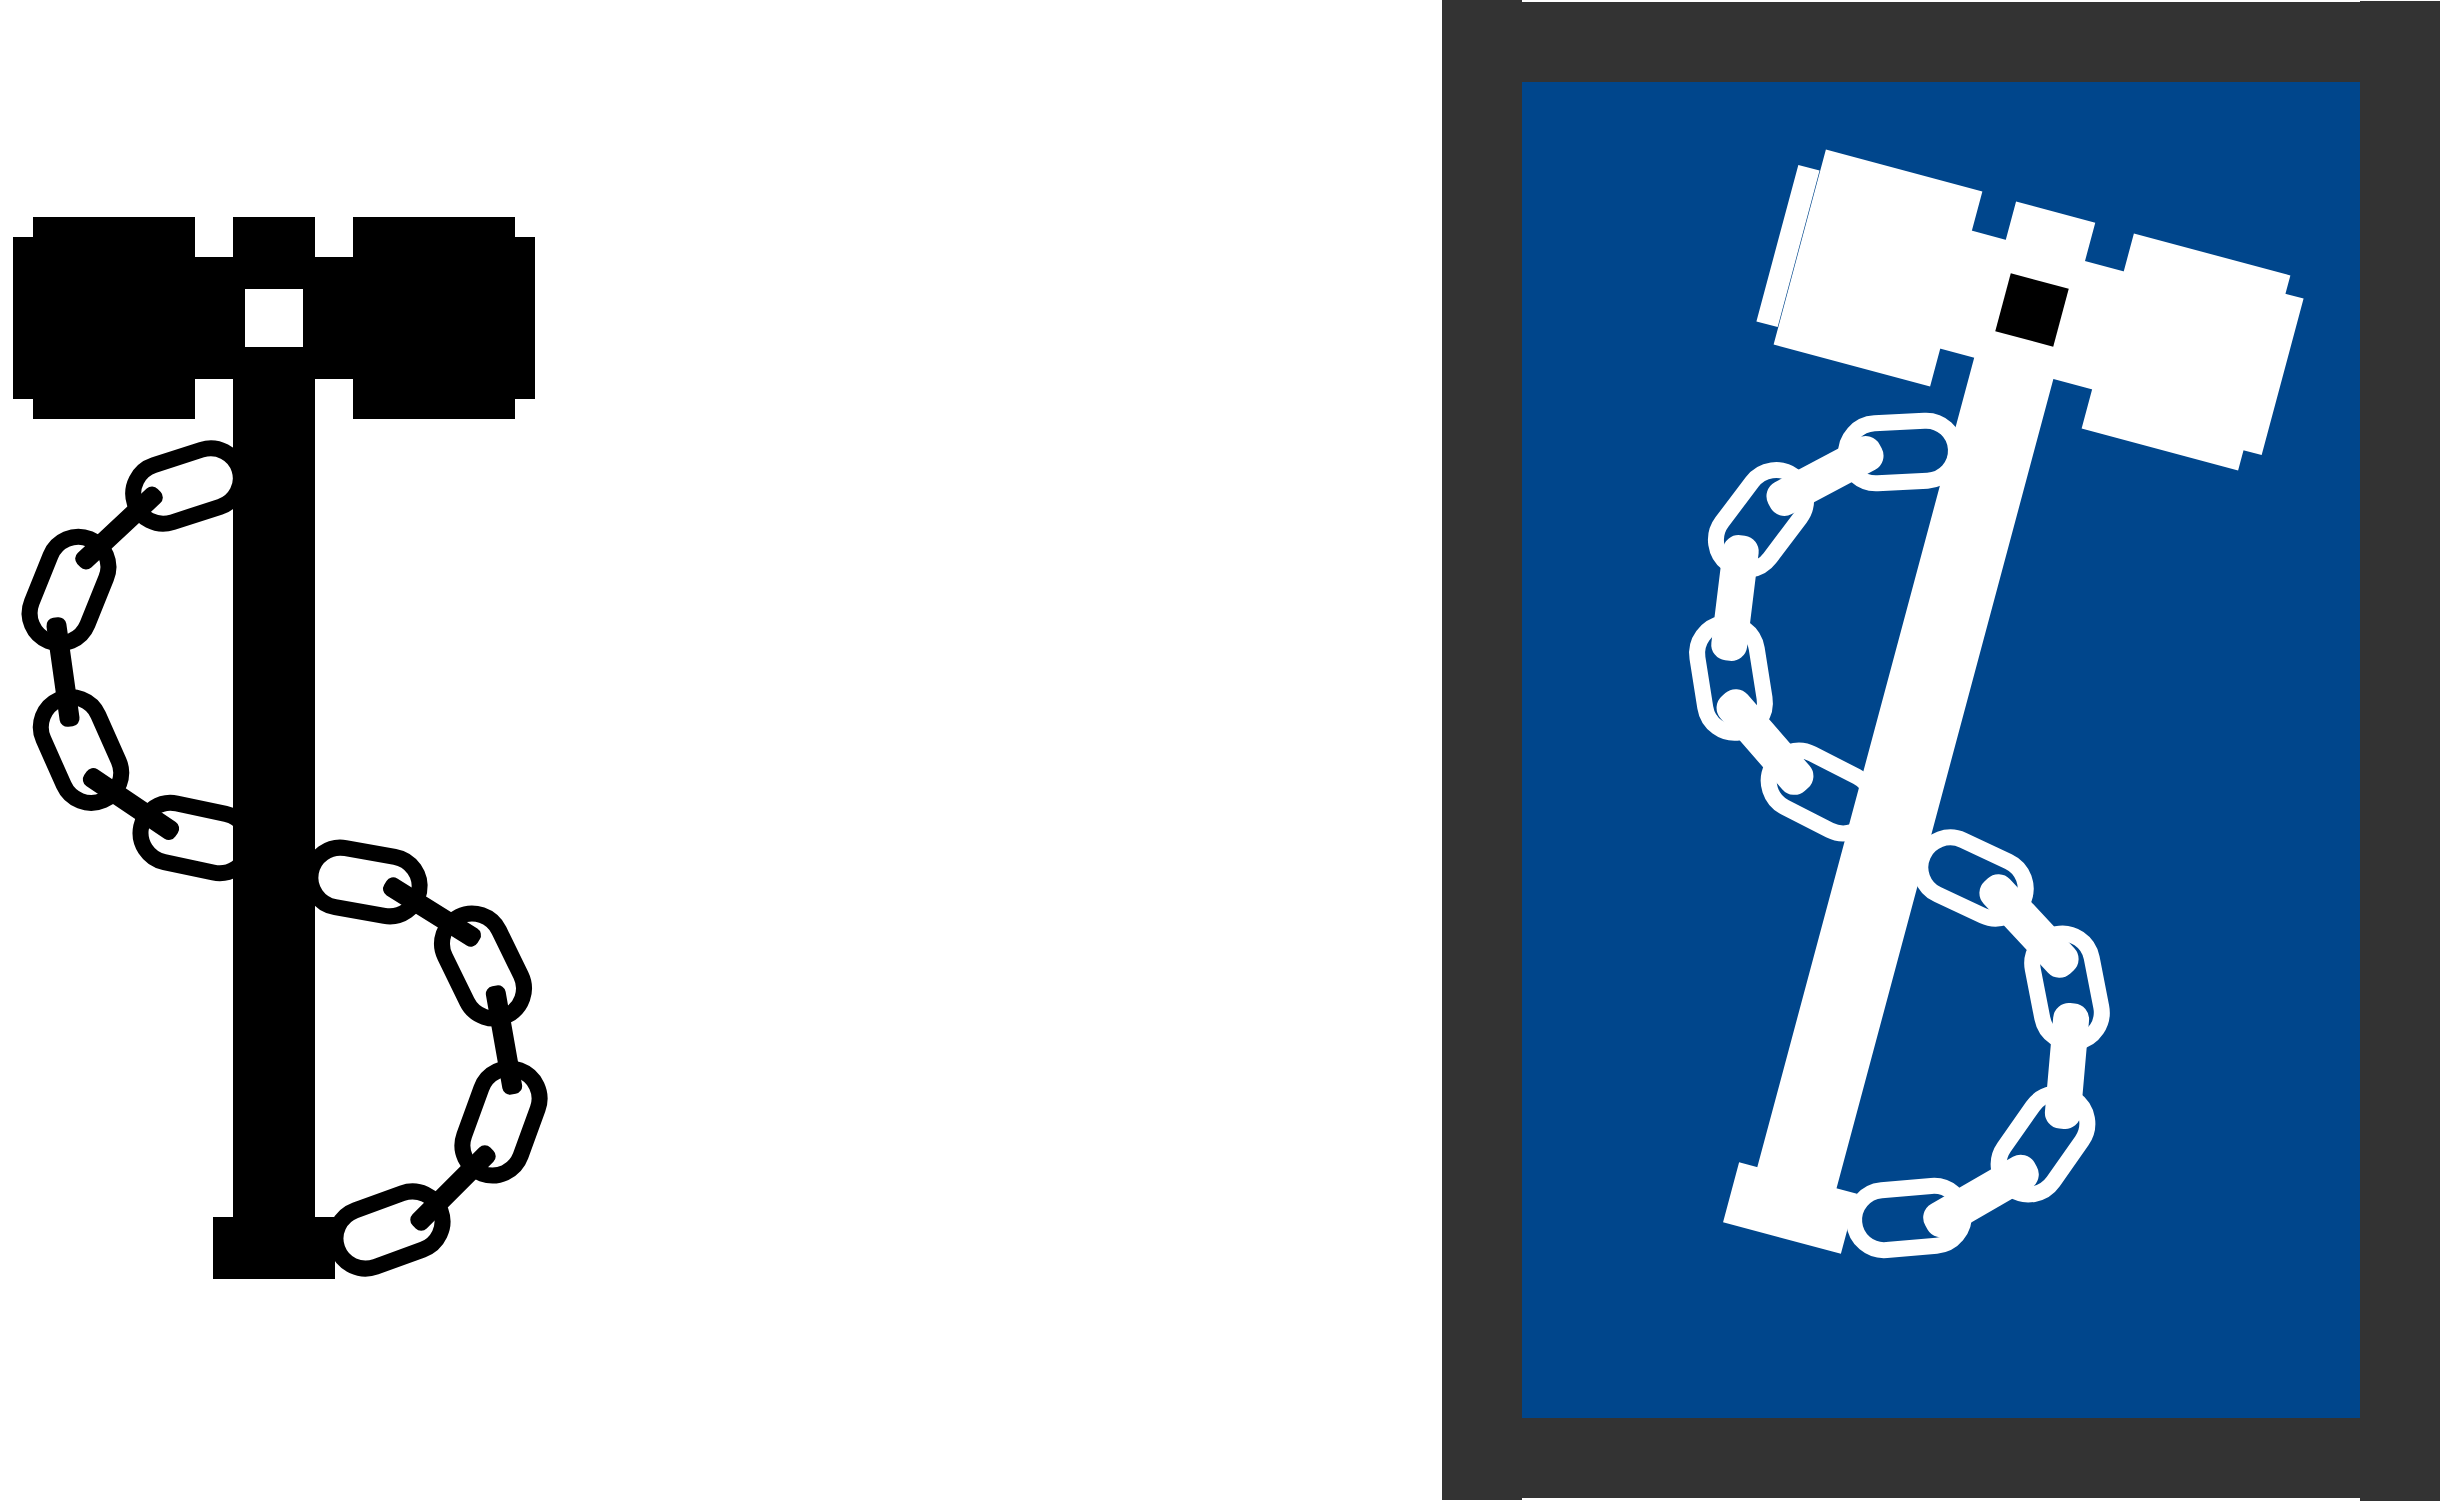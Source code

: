 <mxfile version="12.0.0" type="github" pages="1"><diagram id="gkzGoUw0bsOJUKgKwz_q" name="Page-1"><mxGraphModel dx="1783" dy="1009" grid="0" gridSize="10" guides="1" tooltips="1" connect="1" arrows="1" fold="1" page="1" pageScale="1" pageWidth="827" pageHeight="1169" math="0" shadow="0"><root><mxCell id="0"/><mxCell id="1" parent="0"/><mxCell id="DWUu10CA_8SpJPjwynKe-75" value="" style="rounded=0;whiteSpace=wrap;html=1;strokeColor=none;fillColor=#00468C;" vertex="1" parent="1"><mxGeometry x="923" y="191" width="420" height="670" as="geometry"/></mxCell><mxCell id="Nxwde-YuAzNqMTdSjijO-25" value="" style="edgeStyle=orthogonalEdgeStyle;curved=1;rounded=0;jumpSize=7;orthogonalLoop=1;jettySize=auto;html=1;startSize=6;strokeColor=#FF3333;strokeWidth=8;" parent="1" source="Nxwde-YuAzNqMTdSjijO-2" edge="1"><mxGeometry relative="1" as="geometry"><mxPoint x="180" y="310" as="targetPoint"/></mxGeometry></mxCell><mxCell id="Nxwde-YuAzNqMTdSjijO-2" value="" style="rounded=0;whiteSpace=wrap;html=1;fillColor=#000000;strokeColor=#000000;" parent="1" vertex="1"><mxGeometry x="260" y="280" width="80" height="60" as="geometry"/></mxCell><mxCell id="Nxwde-YuAzNqMTdSjijO-3" value="" style="rounded=0;whiteSpace=wrap;html=1;fillColor=#000000;strokeColor=#000000;" parent="1" vertex="1"><mxGeometry x="180" y="260" width="80" height="100" as="geometry"/></mxCell><mxCell id="Nxwde-YuAzNqMTdSjijO-4" value="" style="rounded=0;whiteSpace=wrap;html=1;fillColor=#000000;strokeColor=#000000;" parent="1" vertex="1"><mxGeometry x="340" y="260" width="80" height="100" as="geometry"/></mxCell><mxCell id="Nxwde-YuAzNqMTdSjijO-6" value="" style="rounded=0;whiteSpace=wrap;html=1;fillColor=#000000;strokeColor=#000000;" parent="1" vertex="1"><mxGeometry x="280" y="260" width="40" height="500" as="geometry"/></mxCell><mxCell id="Nxwde-YuAzNqMTdSjijO-7" value="" style="rounded=0;whiteSpace=wrap;html=1;fillColor=#000000;strokeColor=#000000;" parent="1" vertex="1"><mxGeometry x="170" y="270" width="10" height="80" as="geometry"/></mxCell><mxCell id="Nxwde-YuAzNqMTdSjijO-8" value="" style="rounded=0;whiteSpace=wrap;html=1;fillColor=#000000;strokeColor=#000000;" parent="1" vertex="1"><mxGeometry x="420" y="270" width="10" height="80" as="geometry"/></mxCell><mxCell id="Nxwde-YuAzNqMTdSjijO-9" value="" style="rounded=0;whiteSpace=wrap;html=1;fillColor=#000000;strokeColor=#000000;" parent="1" vertex="1"><mxGeometry x="270" y="760" width="60" height="30" as="geometry"/></mxCell><mxCell id="Nxwde-YuAzNqMTdSjijO-22" value="" style="whiteSpace=wrap;html=1;aspect=fixed;" parent="1" vertex="1"><mxGeometry x="285" y="295" width="30" height="30" as="geometry"/></mxCell><mxCell id="DWUu10CA_8SpJPjwynKe-14" value="" style="group" vertex="1" connectable="0" parent="1"><mxGeometry x="318" y="577" width="124.5" height="204" as="geometry"/></mxCell><mxCell id="Nxwde-YuAzNqMTdSjijO-18" value="" style="rounded=1;whiteSpace=wrap;html=1;strokeColor=#000000;strokeWidth=8;fillColor=none;arcSize=50;rotation=-20;" parent="DWUu10CA_8SpJPjwynKe-14" vertex="1"><mxGeometry x="12" y="174" width="55" height="30" as="geometry"/></mxCell><mxCell id="Nxwde-YuAzNqMTdSjijO-37" value="" style="rounded=1;whiteSpace=wrap;html=1;strokeColor=none;strokeWidth=8;fillColor=#000000;arcSize=39;rotation=-45;" parent="DWUu10CA_8SpJPjwynKe-14" vertex="1"><mxGeometry x="44" y="163" width="55" height="10" as="geometry"/></mxCell><mxCell id="DWUu10CA_8SpJPjwynKe-4" value="" style="rounded=1;whiteSpace=wrap;html=1;strokeColor=#000000;strokeWidth=8;fillColor=none;arcSize=50;rotation=10;" vertex="1" parent="DWUu10CA_8SpJPjwynKe-14"><mxGeometry width="55" height="30" as="geometry"/></mxCell><mxCell id="DWUu10CA_8SpJPjwynKe-8" value="" style="rounded=1;whiteSpace=wrap;html=1;strokeColor=#000000;strokeWidth=8;fillColor=none;arcSize=50;rotation=-70;" vertex="1" parent="DWUu10CA_8SpJPjwynKe-14"><mxGeometry x="68" y="120" width="55" height="30" as="geometry"/></mxCell><mxCell id="DWUu10CA_8SpJPjwynKe-10" value="" style="rounded=1;whiteSpace=wrap;html=1;strokeColor=#000000;strokeWidth=8;fillColor=none;arcSize=50;rotation=-116;" vertex="1" parent="DWUu10CA_8SpJPjwynKe-14"><mxGeometry x="59" y="42" width="55" height="30" as="geometry"/></mxCell><mxCell id="DWUu10CA_8SpJPjwynKe-11" value="" style="rounded=1;whiteSpace=wrap;html=1;strokeColor=none;strokeWidth=8;fillColor=#000000;arcSize=39;rotation=-100;" vertex="1" parent="DWUu10CA_8SpJPjwynKe-14"><mxGeometry x="69.5" y="89" width="55" height="10" as="geometry"/></mxCell><mxCell id="DWUu10CA_8SpJPjwynKe-13" value="" style="rounded=1;whiteSpace=wrap;html=1;strokeColor=none;strokeWidth=8;fillColor=#000000;arcSize=39;rotation=-148;" vertex="1" parent="DWUu10CA_8SpJPjwynKe-14"><mxGeometry x="33.5" y="25" width="55" height="10" as="geometry"/></mxCell><mxCell id="DWUu10CA_8SpJPjwynKe-15" value="" style="group;rotation=-178;" vertex="1" connectable="0" parent="1"><mxGeometry x="167" y="379" width="124.5" height="204" as="geometry"/></mxCell><mxCell id="DWUu10CA_8SpJPjwynKe-16" value="" style="rounded=1;whiteSpace=wrap;html=1;strokeColor=#000000;strokeWidth=8;fillColor=none;arcSize=50;rotation=-198;" vertex="1" parent="DWUu10CA_8SpJPjwynKe-15"><mxGeometry x="62" width="55" height="30" as="geometry"/></mxCell><mxCell id="DWUu10CA_8SpJPjwynKe-17" value="" style="rounded=1;whiteSpace=wrap;html=1;strokeColor=none;strokeWidth=8;fillColor=#000000;arcSize=39;rotation=-223;" vertex="1" parent="DWUu10CA_8SpJPjwynKe-15"><mxGeometry x="28" y="31" width="55" height="10" as="geometry"/></mxCell><mxCell id="DWUu10CA_8SpJPjwynKe-18" value="" style="rounded=1;whiteSpace=wrap;html=1;strokeColor=#000000;strokeWidth=8;fillColor=none;arcSize=50;rotation=-168;" vertex="1" parent="DWUu10CA_8SpJPjwynKe-15"><mxGeometry x="66" y="176" width="55" height="30" as="geometry"/></mxCell><mxCell id="DWUu10CA_8SpJPjwynKe-19" value="" style="rounded=1;whiteSpace=wrap;html=1;strokeColor=#000000;strokeWidth=8;fillColor=none;arcSize=50;rotation=-248;" vertex="1" parent="DWUu10CA_8SpJPjwynKe-15"><mxGeometry x="3" y="52" width="55" height="30" as="geometry"/></mxCell><mxCell id="DWUu10CA_8SpJPjwynKe-20" value="" style="rounded=1;whiteSpace=wrap;html=1;strokeColor=#000000;strokeWidth=8;fillColor=none;arcSize=50;rotation=-294;" vertex="1" parent="DWUu10CA_8SpJPjwynKe-15"><mxGeometry x="9" y="132" width="55" height="30" as="geometry"/></mxCell><mxCell id="DWUu10CA_8SpJPjwynKe-21" value="" style="rounded=1;whiteSpace=wrap;html=1;strokeColor=none;strokeWidth=8;fillColor=#000000;arcSize=39;rotation=-278;" vertex="1" parent="DWUu10CA_8SpJPjwynKe-15"><mxGeometry y="103" width="55" height="10" as="geometry"/></mxCell><mxCell id="DWUu10CA_8SpJPjwynKe-22" value="" style="rounded=1;whiteSpace=wrap;html=1;strokeColor=none;strokeWidth=8;fillColor=#000000;arcSize=39;rotation=-326;" vertex="1" parent="DWUu10CA_8SpJPjwynKe-15"><mxGeometry x="34" y="169" width="55" height="10" as="geometry"/></mxCell><mxCell id="DWUu10CA_8SpJPjwynKe-76" value="" style="rounded=0;whiteSpace=wrap;html=1;strokeColor=none;fillColor=#333333;" vertex="1" parent="1"><mxGeometry x="923" y="152" width="420" height="40" as="geometry"/></mxCell><mxCell id="DWUu10CA_8SpJPjwynKe-77" value="" style="rounded=0;whiteSpace=wrap;html=1;strokeColor=none;fillColor=#333333;" vertex="1" parent="1"><mxGeometry x="923" y="860" width="420" height="40" as="geometry"/></mxCell><mxCell id="DWUu10CA_8SpJPjwynKe-78" value="" style="rounded=0;whiteSpace=wrap;html=1;strokeColor=none;fillColor=#333333;rotation=90;" vertex="1" parent="1"><mxGeometry x="529" y="506" width="750" height="40" as="geometry"/></mxCell><mxCell id="DWUu10CA_8SpJPjwynKe-79" value="" style="rounded=0;whiteSpace=wrap;html=1;strokeColor=none;fillColor=#333333;rotation=90;" vertex="1" parent="1"><mxGeometry x="988" y="506.5" width="750" height="40" as="geometry"/></mxCell><mxCell id="DWUu10CA_8SpJPjwynKe-80" value="" style="group;rotation=15;" vertex="1" connectable="0" parent="1"><mxGeometry x="990" y="250" width="275.5" height="530" as="geometry"/></mxCell><mxCell id="DWUu10CA_8SpJPjwynKe-50" value="" style="edgeStyle=orthogonalEdgeStyle;curved=1;rounded=0;jumpSize=7;orthogonalLoop=1;jettySize=auto;html=1;startSize=6;strokeColor=#FFFFFF;strokeWidth=8;" edge="1" parent="DWUu10CA_8SpJPjwynKe-80" source="DWUu10CA_8SpJPjwynKe-51"><mxGeometry relative="1" as="geometry"><mxPoint x="74" y="25" as="targetPoint"/></mxGeometry></mxCell><mxCell id="DWUu10CA_8SpJPjwynKe-51" value="" style="rounded=0;whiteSpace=wrap;html=1;fillColor=#FFFFFF;strokeColor=#FFFFFF;rotation=15;" vertex="1" parent="DWUu10CA_8SpJPjwynKe-80"><mxGeometry x="149" y="26" width="80" height="60" as="geometry"/></mxCell><mxCell id="DWUu10CA_8SpJPjwynKe-52" value="" style="rounded=0;whiteSpace=wrap;html=1;fillColor=#FFFFFF;strokeColor=#FFFFFF;rotation=15;" vertex="1" parent="DWUu10CA_8SpJPjwynKe-80"><mxGeometry x="72" y="-15" width="80" height="100" as="geometry"/></mxCell><mxCell id="DWUu10CA_8SpJPjwynKe-53" value="" style="rounded=0;whiteSpace=wrap;html=1;fillColor=#FFFFFF;strokeColor=#FFFFFF;rotation=15;" vertex="1" parent="DWUu10CA_8SpJPjwynKe-80"><mxGeometry x="226" y="27" width="80" height="100" as="geometry"/></mxCell><mxCell id="DWUu10CA_8SpJPjwynKe-54" value="" style="rounded=0;whiteSpace=wrap;html=1;fillColor=#FFFFFF;strokeColor=#FFFFFF;rotation=15;" vertex="1" parent="DWUu10CA_8SpJPjwynKe-80"><mxGeometry x="116" y="-1" width="40" height="500" as="geometry"/></mxCell><mxCell id="DWUu10CA_8SpJPjwynKe-55" value="" style="rounded=0;whiteSpace=wrap;html=1;fillColor=#FFFFFF;strokeColor=#FFFFFF;rotation=15;" vertex="1" parent="DWUu10CA_8SpJPjwynKe-80"><mxGeometry x="62" y="-16" width="10" height="80" as="geometry"/></mxCell><mxCell id="DWUu10CA_8SpJPjwynKe-56" value="" style="rounded=0;whiteSpace=wrap;html=1;fillColor=#FFFFFF;strokeColor=#FFFFFF;rotation=15;" vertex="1" parent="DWUu10CA_8SpJPjwynKe-80"><mxGeometry x="304" y="48" width="10" height="80" as="geometry"/></mxCell><mxCell id="DWUu10CA_8SpJPjwynKe-57" value="" style="rounded=0;whiteSpace=wrap;html=1;fillColor=#FFFFFF;strokeColor=#FFFFFF;rotation=15;" vertex="1" parent="DWUu10CA_8SpJPjwynKe-80"><mxGeometry x="38" y="490" width="60" height="30" as="geometry"/></mxCell><mxCell id="DWUu10CA_8SpJPjwynKe-58" value="" style="whiteSpace=wrap;html=1;aspect=fixed;fillColor=#000000;strokeColor=none;rotation=15;" vertex="1" parent="DWUu10CA_8SpJPjwynKe-80"><mxGeometry x="174" y="41" width="30" height="30" as="geometry"/></mxCell><mxCell id="DWUu10CA_8SpJPjwynKe-59" value="" style="group;strokeColor=none;rotation=15;" vertex="1" connectable="0" parent="DWUu10CA_8SpJPjwynKe-80"><mxGeometry x="109" y="331" width="124.5" height="204" as="geometry"/></mxCell><mxCell id="DWUu10CA_8SpJPjwynKe-60" value="" style="rounded=1;whiteSpace=wrap;html=1;strokeColor=#FFFFFF;strokeWidth=8;fillColor=none;arcSize=50;rotation=-5;" vertex="1" parent="DWUu10CA_8SpJPjwynKe-59"><mxGeometry x="-9" y="164" width="55" height="30" as="geometry"/></mxCell><mxCell id="DWUu10CA_8SpJPjwynKe-61" value="" style="rounded=1;whiteSpace=wrap;html=1;strokeColor=#FFFFFF;strokeWidth=8;fillColor=#FFFFFF;arcSize=39;rotation=-30;" vertex="1" parent="DWUu10CA_8SpJPjwynKe-59"><mxGeometry x="27" y="163" width="55" height="10" as="geometry"/></mxCell><mxCell id="DWUu10CA_8SpJPjwynKe-62" value="" style="rounded=1;whiteSpace=wrap;html=1;strokeColor=#FFFFFF;strokeWidth=8;fillColor=none;arcSize=50;rotation=25;" vertex="1" parent="DWUu10CA_8SpJPjwynKe-59"><mxGeometry x="23" y="-6" width="55" height="30" as="geometry"/></mxCell><mxCell id="DWUu10CA_8SpJPjwynKe-63" value="" style="rounded=1;whiteSpace=wrap;html=1;strokeColor=#FFFFFF;strokeWidth=8;fillColor=none;arcSize=50;rotation=-55;" vertex="1" parent="DWUu10CA_8SpJPjwynKe-59"><mxGeometry x="58" y="127" width="55" height="30" as="geometry"/></mxCell><mxCell id="DWUu10CA_8SpJPjwynKe-64" value="" style="rounded=1;whiteSpace=wrap;html=1;strokeColor=#FFFFFF;strokeWidth=8;fillColor=none;arcSize=50;rotation=-101;" vertex="1" parent="DWUu10CA_8SpJPjwynKe-59"><mxGeometry x="70" y="49" width="55" height="30" as="geometry"/></mxCell><mxCell id="DWUu10CA_8SpJPjwynKe-65" value="" style="rounded=1;whiteSpace=wrap;html=1;strokeColor=#FFFFFF;strokeWidth=8;fillColor=#FFFFFF;arcSize=39;rotation=-85;" vertex="1" parent="DWUu10CA_8SpJPjwynKe-59"><mxGeometry x="70" y="98" width="55" height="10" as="geometry"/></mxCell><mxCell id="DWUu10CA_8SpJPjwynKe-66" value="" style="rounded=1;whiteSpace=wrap;html=1;strokeColor=#FFFFFF;strokeWidth=8;fillColor=#FFFFFF;arcSize=39;rotation=-133;" vertex="1" parent="DWUu10CA_8SpJPjwynKe-59"><mxGeometry x="51" y="28" width="55" height="10" as="geometry"/></mxCell><mxCell id="DWUu10CA_8SpJPjwynKe-67" value="" style="group;rotation=-163;strokeColor=none;fillColor=none;" vertex="1" connectable="0" parent="DWUu10CA_8SpJPjwynKe-80"><mxGeometry x="13" y="101" width="124.5" height="204" as="geometry"/></mxCell><mxCell id="DWUu10CA_8SpJPjwynKe-68" value="" style="rounded=1;whiteSpace=wrap;html=1;strokeColor=#FFFFFF;strokeWidth=8;fillColor=none;arcSize=50;rotation=-183;" vertex="1" parent="DWUu10CA_8SpJPjwynKe-67"><mxGeometry x="83" y="11" width="55" height="30" as="geometry"/></mxCell><mxCell id="DWUu10CA_8SpJPjwynKe-69" value="" style="rounded=1;whiteSpace=wrap;html=1;strokeColor=#FFFFFF;strokeWidth=8;fillColor=#FFFFFF;arcSize=39;rotation=-208;" vertex="1" parent="DWUu10CA_8SpJPjwynKe-67"><mxGeometry x="45" y="33" width="55" height="10" as="geometry"/></mxCell><mxCell id="DWUu10CA_8SpJPjwynKe-70" value="" style="rounded=1;whiteSpace=wrap;html=1;strokeColor=#FFFFFF;strokeWidth=8;fillColor=none;arcSize=50;rotation=-153;" vertex="1" parent="DWUu10CA_8SpJPjwynKe-67"><mxGeometry x="43" y="181" width="55" height="30" as="geometry"/></mxCell><mxCell id="DWUu10CA_8SpJPjwynKe-71" value="" style="rounded=1;whiteSpace=wrap;html=1;strokeColor=#FFFFFF;strokeWidth=8;fillColor=none;arcSize=50;rotation=-233;" vertex="1" parent="DWUu10CA_8SpJPjwynKe-67"><mxGeometry x="13" y="45" width="55" height="30" as="geometry"/></mxCell><mxCell id="DWUu10CA_8SpJPjwynKe-72" value="" style="rounded=1;whiteSpace=wrap;html=1;strokeColor=#FFFFFF;strokeWidth=8;fillColor=none;arcSize=50;rotation=-279;" vertex="1" parent="DWUu10CA_8SpJPjwynKe-67"><mxGeometry x="-2" y="124" width="55" height="30" as="geometry"/></mxCell><mxCell id="DWUu10CA_8SpJPjwynKe-73" value="" style="rounded=1;whiteSpace=wrap;html=1;strokeColor=#FFFFFF;strokeWidth=8;fillColor=#FFFFFF;arcSize=39;rotation=-263;" vertex="1" parent="DWUu10CA_8SpJPjwynKe-67"><mxGeometry y="94" width="55" height="10" as="geometry"/></mxCell><mxCell id="DWUu10CA_8SpJPjwynKe-74" value="" style="rounded=1;whiteSpace=wrap;html=1;strokeColor=#FFFFFF;strokeWidth=8;fillColor=#FFFFFF;arcSize=39;rotation=-311;" vertex="1" parent="DWUu10CA_8SpJPjwynKe-67"><mxGeometry x="15" y="166" width="55" height="10" as="geometry"/></mxCell></root></mxGraphModel></diagram></mxfile>